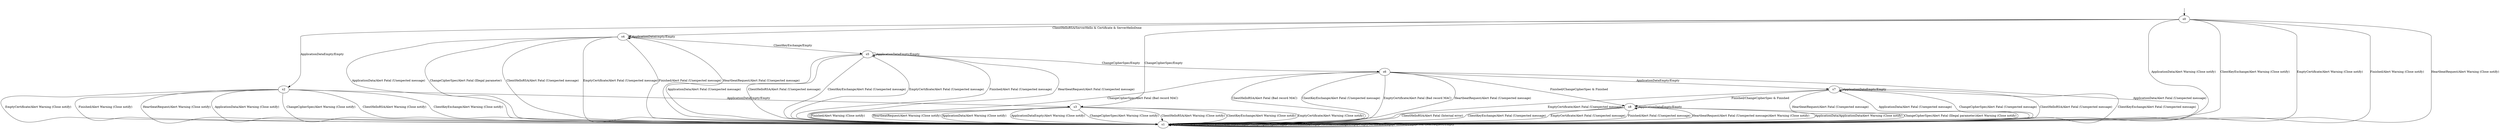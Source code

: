 digraph h0 {
s1 [label="s1"];
s2 [label="s2"];
s8 [label="s8"];
s4 [label="s4"];
s7 [label="s7"];
s6 [label="s6"];
s0 [label="s0"];
s5 [label="s5"];
s3 [label="s3"];
s1 -> s1 [label="ApplicationData/Empty"];
s1 -> s1 [label="ApplicationDataEmpty/Empty"];
s1 -> s1 [label="ChangeCipherSpec/Empty"];
s1 -> s1 [label="ClientHelloRSA/Empty"];
s1 -> s1 [label="ClientKeyExchange/Empty"];
s1 -> s1 [label="EmptyCertificate/Empty"];
s1 -> s1 [label="Finished/Empty"];
s1 -> s1 [label="HeartbeatRequest/Empty"];
s2 -> s1 [label="ApplicationData/Alert Warning (Close notify)"];
s2 -> s3 [label="ApplicationDataEmpty/Empty"];
s2 -> s1 [label="ChangeCipherSpec/Alert Warning (Close notify)"];
s2 -> s1 [label="ClientHelloRSA/Alert Warning (Close notify)"];
s2 -> s1 [label="ClientKeyExchange/Alert Warning (Close notify)"];
s2 -> s1 [label="EmptyCertificate/Alert Warning (Close notify)"];
s2 -> s1 [label="Finished/Alert Warning (Close notify)"];
s2 -> s1 [label="HeartbeatRequest/Alert Warning (Close notify)"];
s8 -> s1 [label="ApplicationData/ApplicationDataAlert Warning (Close notify)"];
s8 -> s8 [label="ApplicationDataEmpty/Empty"];
s8 -> s1 [label="ChangeCipherSpec/Alert Fatal (Illegal parameter)Alert Warning (Close notify)"];
s8 -> s1 [label="ClientHelloRSA/Alert Fatal (Internal error)"];
s8 -> s1 [label="ClientKeyExchange/Alert Fatal (Unexpected message)"];
s8 -> s1 [label="EmptyCertificate/Alert Fatal (Unexpected message)"];
s8 -> s1 [label="Finished/Alert Fatal (Unexpected message)"];
s8 -> s1 [label="HeartbeatRequest/Alert Fatal (Unexpected message)Alert Warning (Close notify)"];
s4 -> s1 [label="ApplicationData/Alert Fatal (Unexpected message)"];
s4 -> s4 [label="ApplicationDataEmpty/Empty"];
s4 -> s1 [label="ChangeCipherSpec/Alert Fatal (Illegal parameter)"];
s4 -> s1 [label="ClientHelloRSA/Alert Fatal (Unexpected message)"];
s4 -> s5 [label="ClientKeyExchange/Empty"];
s4 -> s1 [label="EmptyCertificate/Alert Fatal (Unexpected message)"];
s4 -> s1 [label="Finished/Alert Fatal (Unexpected message)"];
s4 -> s1 [label="HeartbeatRequest/Alert Fatal (Unexpected message)"];
s7 -> s1 [label="ApplicationData/Alert Fatal (Unexpected message)"];
s7 -> s7 [label="ApplicationDataEmpty/Empty"];
s7 -> s1 [label="ChangeCipherSpec/Alert Fatal (Unexpected message)"];
s7 -> s1 [label="ClientHelloRSA/Alert Fatal (Unexpected message)"];
s7 -> s1 [label="ClientKeyExchange/Alert Fatal (Unexpected message)"];
s7 -> s1 [label="EmptyCertificate/Alert Fatal (Unexpected message)"];
s7 -> s8 [label="Finished/ChangeCipherSpec & Finished"];
s7 -> s1 [label="HeartbeatRequest/Alert Fatal (Unexpected message)"];
s6 -> s1 [label="ApplicationData/Alert Fatal (Unexpected message)"];
s6 -> s7 [label="ApplicationDataEmpty/Empty"];
s6 -> s1 [label="ChangeCipherSpec/Alert Fatal (Bad record MAC)"];
s6 -> s1 [label="ClientHelloRSA/Alert Fatal (Bad record MAC)"];
s6 -> s1 [label="ClientKeyExchange/Alert Fatal (Unexpected message)"];
s6 -> s1 [label="EmptyCertificate/Alert Fatal (Bad record MAC)"];
s6 -> s8 [label="Finished/ChangeCipherSpec & Finished"];
s6 -> s1 [label="HeartbeatRequest/Alert Fatal (Unexpected message)"];
s0 -> s1 [label="ApplicationData/Alert Warning (Close notify)"];
s0 -> s2 [label="ApplicationDataEmpty/Empty"];
s0 -> s3 [label="ChangeCipherSpec/Empty"];
s0 -> s4 [label="ClientHelloRSA/ServerHello & Certificate & ServerHelloDone"];
s0 -> s1 [label="ClientKeyExchange/Alert Warning (Close notify)"];
s0 -> s1 [label="EmptyCertificate/Alert Warning (Close notify)"];
s0 -> s1 [label="Finished/Alert Warning (Close notify)"];
s0 -> s1 [label="HeartbeatRequest/Alert Warning (Close notify)"];
s5 -> s1 [label="ApplicationData/Alert Fatal (Unexpected message)"];
s5 -> s5 [label="ApplicationDataEmpty/Empty"];
s5 -> s6 [label="ChangeCipherSpec/Empty"];
s5 -> s1 [label="ClientHelloRSA/Alert Fatal (Unexpected message)"];
s5 -> s1 [label="ClientKeyExchange/Alert Fatal (Unexpected message)"];
s5 -> s1 [label="EmptyCertificate/Alert Fatal (Unexpected message)"];
s5 -> s1 [label="Finished/Alert Fatal (Unexpected message)"];
s5 -> s1 [label="HeartbeatRequest/Alert Fatal (Unexpected message)"];
s3 -> s1 [label="ApplicationData/Alert Warning (Close notify)"];
s3 -> s1 [label="ApplicationDataEmpty/Alert Warning (Close notify)"];
s3 -> s1 [label="ChangeCipherSpec/Alert Warning (Close notify)"];
s3 -> s1 [label="ClientHelloRSA/Alert Warning (Close notify)"];
s3 -> s1 [label="ClientKeyExchange/Alert Warning (Close notify)"];
s3 -> s1 [label="EmptyCertificate/Alert Warning (Close notify)"];
s3 -> s1 [label="Finished/Alert Warning (Close notify)"];
s3 -> s1 [label="HeartbeatRequest/Alert Warning (Close notify)"];
__start0 [shape=none, label=""];
__start0 -> s0 [label=""];
}
